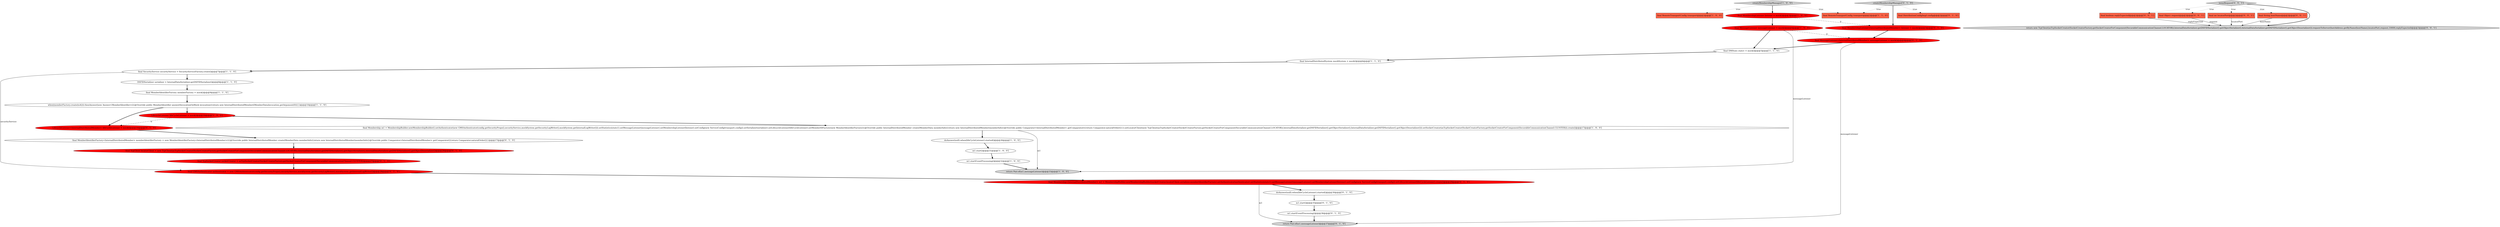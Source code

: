 digraph {
29 [style = filled, label = "m1.startEventProcessing()@@@36@@@['0', '1', '0']", fillcolor = white, shape = ellipse image = "AAA0AAABBB2BBB"];
6 [style = filled, label = "final MemberIdentifierFactory memberFactory = mock()@@@9@@@['1', '1', '0']", fillcolor = white, shape = ellipse image = "AAA0AAABBB1BBB"];
5 [style = filled, label = "final Membership m1 = MembershipBuilder.newMembershipBuilder().setAuthenticator(new GMSAuthenticator(config.getSecurityProps(),securityService,mockSystem.getSecurityLogWriter(),mockSystem.getInternalLogWriter())).setStatistics(stats1).setMessageListener(messageListener).setMembershipListener(listener).setConfig(new ServiceConfig(transport,config)).setSerializer(serializer).setLifecycleListener(lifeCycleListener).setMemberIDFactory(new MemberIdentifierFactory(){@Override public InternalDistributedMember create(MemberData memberInfo){return new InternalDistributedMember(memberInfo)}@Override public Comparator<InternalDistributedMember> getComparator(){return Comparator.naturalOrder()}}).setLocatorClient(new TcpClient(asTcpSocketCreator(SocketCreatorFactory.getSocketCreatorForComponent(SecurableCommunicationChannel.LOCATOR)),InternalDataSerializer.getDSFIDSerializer().getObjectSerializer(),InternalDataSerializer.getDSFIDSerializer().getObjectDeserializer())).setSocketCreator(asTcpSocketCreator(SocketCreatorFactory.getSocketCreatorForComponent(SecurableCommunicationChannel.CLUSTER))).create()@@@17@@@['1', '0', '0']", fillcolor = white, shape = ellipse image = "AAA0AAABBB1BBB"];
10 [style = filled, label = "final MessageListener messageListener = mock()@@@4@@@['1', '0', '0']", fillcolor = red, shape = ellipse image = "AAA1AAABBB1BBB"];
3 [style = filled, label = "final DMStats stats1 = mock()@@@5@@@['1', '1', '0']", fillcolor = white, shape = ellipse image = "AAA0AAABBB1BBB"];
24 [style = filled, label = "final TcpSocketCreator socketCreator = asTcpSocketCreator(SocketCreatorFactory.getSocketCreatorForComponent(SecurableCommunicationChannel.CLUSTER))@@@27@@@['0', '1', '0']", fillcolor = red, shape = ellipse image = "AAA1AAABBB2BBB"];
9 [style = filled, label = "when(memberFactory.create(isA())).thenAnswer(new Answer<MemberIdentifier>(){@Override public MemberIdentifier answer(InvocationOnMock invocation){return new InternalDistributedMember((MemberData)invocation.getArgument(0))}})@@@10@@@['1', '1', '0']", fillcolor = white, shape = ellipse image = "AAA0AAABBB1BBB"];
16 [style = filled, label = "doAnswer(null).when(lifeCycleListener).started()@@@26@@@['1', '0', '0']", fillcolor = white, shape = ellipse image = "AAA0AAABBB1BBB"];
28 [style = filled, label = "doAnswer(null).when(lifeCycleListener).started()@@@30@@@['0', '1', '0']", fillcolor = white, shape = ellipse image = "AAA0AAABBB2BBB"];
2 [style = filled, label = "final RemoteTransportConfig transport@@@2@@@['1', '0', '0']", fillcolor = tomato, shape = box image = "AAA0AAABBB1BBB"];
0 [style = filled, label = "LifecycleListener lifeCycleListener = mock()@@@16@@@['1', '0', '0']", fillcolor = red, shape = ellipse image = "AAA1AAABBB1BBB"];
30 [style = filled, label = "final Membership<InternalDistributedMember> m1 = MembershipBuilder.newMembershipBuilder(socketCreator,locatorClient,serializer,memberIdentifierFactory).setAuthenticator(authenticator).setStatistics(stats1).setMessageListener(messageListener).setMembershipListener(listener).setConfig(new ServiceConfig(transport,config)).setLifecycleListener(lifeCycleListener).create()@@@29@@@['0', '1', '0']", fillcolor = red, shape = ellipse image = "AAA1AAABBB2BBB"];
8 [style = filled, label = "final SecurityService securityService = SecurityServiceFactory.create()@@@7@@@['1', '1', '0']", fillcolor = white, shape = ellipse image = "AAA0AAABBB1BBB"];
26 [style = filled, label = "final MessageListener<InternalDistributedMember> messageListener = mock()@@@4@@@['0', '1', '0']", fillcolor = red, shape = ellipse image = "AAA1AAABBB2BBB"];
22 [style = filled, label = "final GMSAuthenticator authenticator = new GMSAuthenticator(config.getSecurityProps(),securityService,mockSystem.getSecurityLogWriter(),mockSystem.getInternalLogWriter())@@@28@@@['0', '1', '0']", fillcolor = red, shape = ellipse image = "AAA1AAABBB2BBB"];
33 [style = filled, label = "issueRequest['0', '0', '1']", fillcolor = lightgray, shape = diamond image = "AAA0AAABBB3BBB"];
17 [style = filled, label = "final MembershipListener<InternalDistributedMember> listener = mock()@@@3@@@['0', '1', '0']", fillcolor = red, shape = ellipse image = "AAA1AAABBB2BBB"];
36 [style = filled, label = "final boolean replyExpected@@@2@@@['0', '0', '1']", fillcolor = tomato, shape = box image = "AAA0AAABBB3BBB"];
13 [style = filled, label = "final MembershipListener listener = mock()@@@3@@@['1', '0', '0']", fillcolor = red, shape = ellipse image = "AAA1AAABBB1BBB"];
18 [style = filled, label = "LifecycleListener<InternalDistributedMember> lifeCycleListener = mock()@@@16@@@['0', '1', '0']", fillcolor = red, shape = ellipse image = "AAA1AAABBB2BBB"];
15 [style = filled, label = "createMembershipManager['1', '0', '0']", fillcolor = lightgray, shape = diamond image = "AAA0AAABBB1BBB"];
23 [style = filled, label = "final MemberIdentifierFactory<InternalDistributedMember> memberIdentifierFactory = new MemberIdentifierFactory<InternalDistributedMember>(){@Override public InternalDistributedMember create(MemberData memberInfo){return new InternalDistributedMember(memberInfo)}@Override public Comparator<InternalDistributedMember> getComparator(){return Comparator.naturalOrder()}}@@@17@@@['0', '1', '0']", fillcolor = white, shape = ellipse image = "AAA0AAABBB2BBB"];
1 [style = filled, label = "m1.startEventProcessing()@@@32@@@['1', '0', '0']", fillcolor = white, shape = ellipse image = "AAA0AAABBB1BBB"];
34 [style = filled, label = "final Object request@@@2@@@['0', '0', '1']", fillcolor = tomato, shape = box image = "AAA0AAABBB3BBB"];
4 [style = filled, label = "final RemoteTransportConfig transport@@@2@@@['1', '1', '0']", fillcolor = tomato, shape = box image = "AAA0AAABBB1BBB"];
19 [style = filled, label = "final TcpClient locatorClient = new TcpClient(asTcpSocketCreator(SocketCreatorFactory.getSocketCreatorForComponent(SecurableCommunicationChannel.LOCATOR)),InternalDataSerializer.getDSFIDSerializer().getObjectSerializer(),InternalDataSerializer.getDSFIDSerializer().getObjectDeserializer())@@@26@@@['0', '1', '0']", fillcolor = red, shape = ellipse image = "AAA1AAABBB2BBB"];
14 [style = filled, label = "m1.start()@@@31@@@['1', '0', '0']", fillcolor = white, shape = ellipse image = "AAA0AAABBB1BBB"];
35 [style = filled, label = "final int locatorPort@@@2@@@['0', '0', '1']", fillcolor = tomato, shape = box image = "AAA0AAABBB3BBB"];
12 [style = filled, label = "DSFIDSerializer serializer = InternalDataSerializer.getDSFIDSerializer()@@@8@@@['1', '1', '0']", fillcolor = white, shape = ellipse image = "AAA0AAABBB1BBB"];
32 [style = filled, label = "final String hostName@@@2@@@['0', '0', '1']", fillcolor = tomato, shape = box image = "AAA0AAABBB3BBB"];
21 [style = filled, label = "m1.start()@@@35@@@['0', '1', '0']", fillcolor = white, shape = ellipse image = "AAA0AAABBB2BBB"];
11 [style = filled, label = "final InternalDistributedSystem mockSystem = mock()@@@6@@@['1', '1', '0']", fillcolor = white, shape = ellipse image = "AAA0AAABBB1BBB"];
25 [style = filled, label = "return Pair.of(m1,messageListener)@@@37@@@['0', '1', '0']", fillcolor = lightgray, shape = ellipse image = "AAA0AAABBB2BBB"];
27 [style = filled, label = "createMembershipManager['0', '1', '0']", fillcolor = lightgray, shape = diamond image = "AAA0AAABBB2BBB"];
31 [style = filled, label = "return new TcpClient(asTcpSocketCreator(SocketCreatorFactory.getSocketCreatorForComponent(SecurableCommunicationChannel.LOCATOR)),InternalDataSerializer.getDSFIDSerializer().getObjectSerializer(),InternalDataSerializer.getDSFIDSerializer().getObjectDeserializer()).requestToServer(InetAddress.getByName(hostName),locatorPort,request,10000,replyExpected)@@@3@@@['0', '0', '1']", fillcolor = lightgray, shape = ellipse image = "AAA0AAABBB3BBB"];
7 [style = filled, label = "return Pair.of(m1,messageListener)@@@33@@@['1', '0', '0']", fillcolor = lightgray, shape = ellipse image = "AAA0AAABBB1BBB"];
20 [style = filled, label = "final DistributionConfigImpl config@@@2@@@['0', '1', '0']", fillcolor = tomato, shape = box image = "AAA0AAABBB2BBB"];
13->10 [style = bold, label=""];
15->13 [style = bold, label=""];
17->26 [style = bold, label=""];
9->0 [style = bold, label=""];
18->23 [style = bold, label=""];
33->32 [style = dotted, label="true"];
26->3 [style = bold, label=""];
15->2 [style = dotted, label="true"];
33->34 [style = dotted, label="true"];
8->22 [style = solid, label="securityService"];
26->25 [style = solid, label="messageListener"];
3->11 [style = bold, label=""];
13->17 [style = dashed, label="0"];
29->25 [style = bold, label=""];
10->3 [style = bold, label=""];
30->25 [style = solid, label="m1"];
35->31 [style = solid, label="locatorPort"];
12->6 [style = bold, label=""];
24->22 [style = bold, label=""];
1->7 [style = bold, label=""];
27->4 [style = dotted, label="true"];
22->30 [style = bold, label=""];
15->4 [style = dotted, label="true"];
14->1 [style = bold, label=""];
19->24 [style = bold, label=""];
33->36 [style = dotted, label="true"];
5->16 [style = bold, label=""];
28->21 [style = bold, label=""];
10->26 [style = dashed, label="0"];
30->28 [style = bold, label=""];
9->18 [style = bold, label=""];
21->29 [style = bold, label=""];
33->35 [style = dotted, label="true"];
34->31 [style = solid, label="request"];
27->20 [style = dotted, label="true"];
23->19 [style = bold, label=""];
27->17 [style = bold, label=""];
33->31 [style = bold, label=""];
0->18 [style = dashed, label="0"];
11->8 [style = bold, label=""];
16->14 [style = bold, label=""];
10->7 [style = solid, label="messageListener"];
6->9 [style = bold, label=""];
5->7 [style = solid, label="m1"];
32->31 [style = solid, label="hostName"];
8->12 [style = bold, label=""];
36->31 [style = solid, label="replyExpected"];
0->5 [style = bold, label=""];
}
